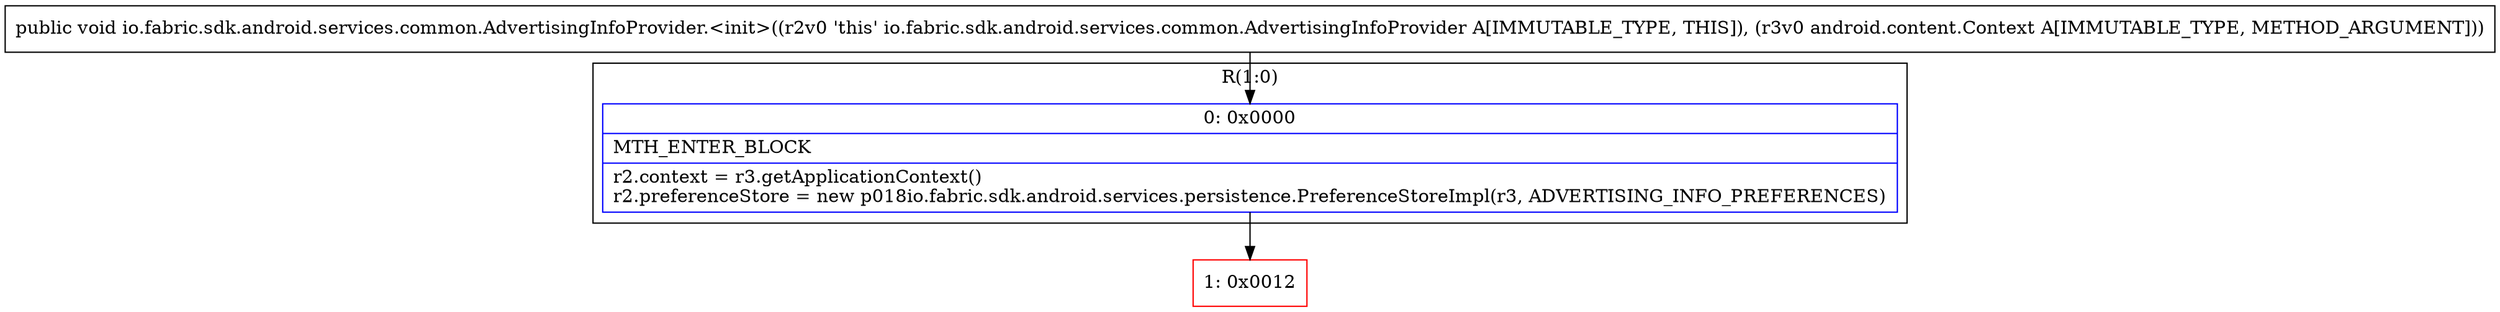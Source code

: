 digraph "CFG forio.fabric.sdk.android.services.common.AdvertisingInfoProvider.\<init\>(Landroid\/content\/Context;)V" {
subgraph cluster_Region_14470064 {
label = "R(1:0)";
node [shape=record,color=blue];
Node_0 [shape=record,label="{0\:\ 0x0000|MTH_ENTER_BLOCK\l|r2.context = r3.getApplicationContext()\lr2.preferenceStore = new p018io.fabric.sdk.android.services.persistence.PreferenceStoreImpl(r3, ADVERTISING_INFO_PREFERENCES)\l}"];
}
Node_1 [shape=record,color=red,label="{1\:\ 0x0012}"];
MethodNode[shape=record,label="{public void io.fabric.sdk.android.services.common.AdvertisingInfoProvider.\<init\>((r2v0 'this' io.fabric.sdk.android.services.common.AdvertisingInfoProvider A[IMMUTABLE_TYPE, THIS]), (r3v0 android.content.Context A[IMMUTABLE_TYPE, METHOD_ARGUMENT])) }"];
MethodNode -> Node_0;
Node_0 -> Node_1;
}

